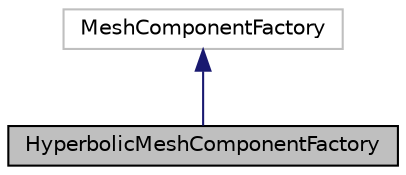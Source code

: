 digraph "HyperbolicMeshComponentFactory"
{
 // LATEX_PDF_SIZE
  edge [fontname="Helvetica",fontsize="10",labelfontname="Helvetica",labelfontsize="10"];
  node [fontname="Helvetica",fontsize="10",shape=record];
  Node1 [label="HyperbolicMeshComponentFactory",height=0.2,width=0.4,color="black", fillcolor="grey75", style="filled", fontcolor="black",tooltip=" "];
  Node2 -> Node1 [dir="back",color="midnightblue",fontsize="10",style="solid"];
  Node2 [label="MeshComponentFactory",height=0.2,width=0.4,color="grey75", fillcolor="white", style="filled",URL="$class_mesh_component_factory.html",tooltip=" "];
}
